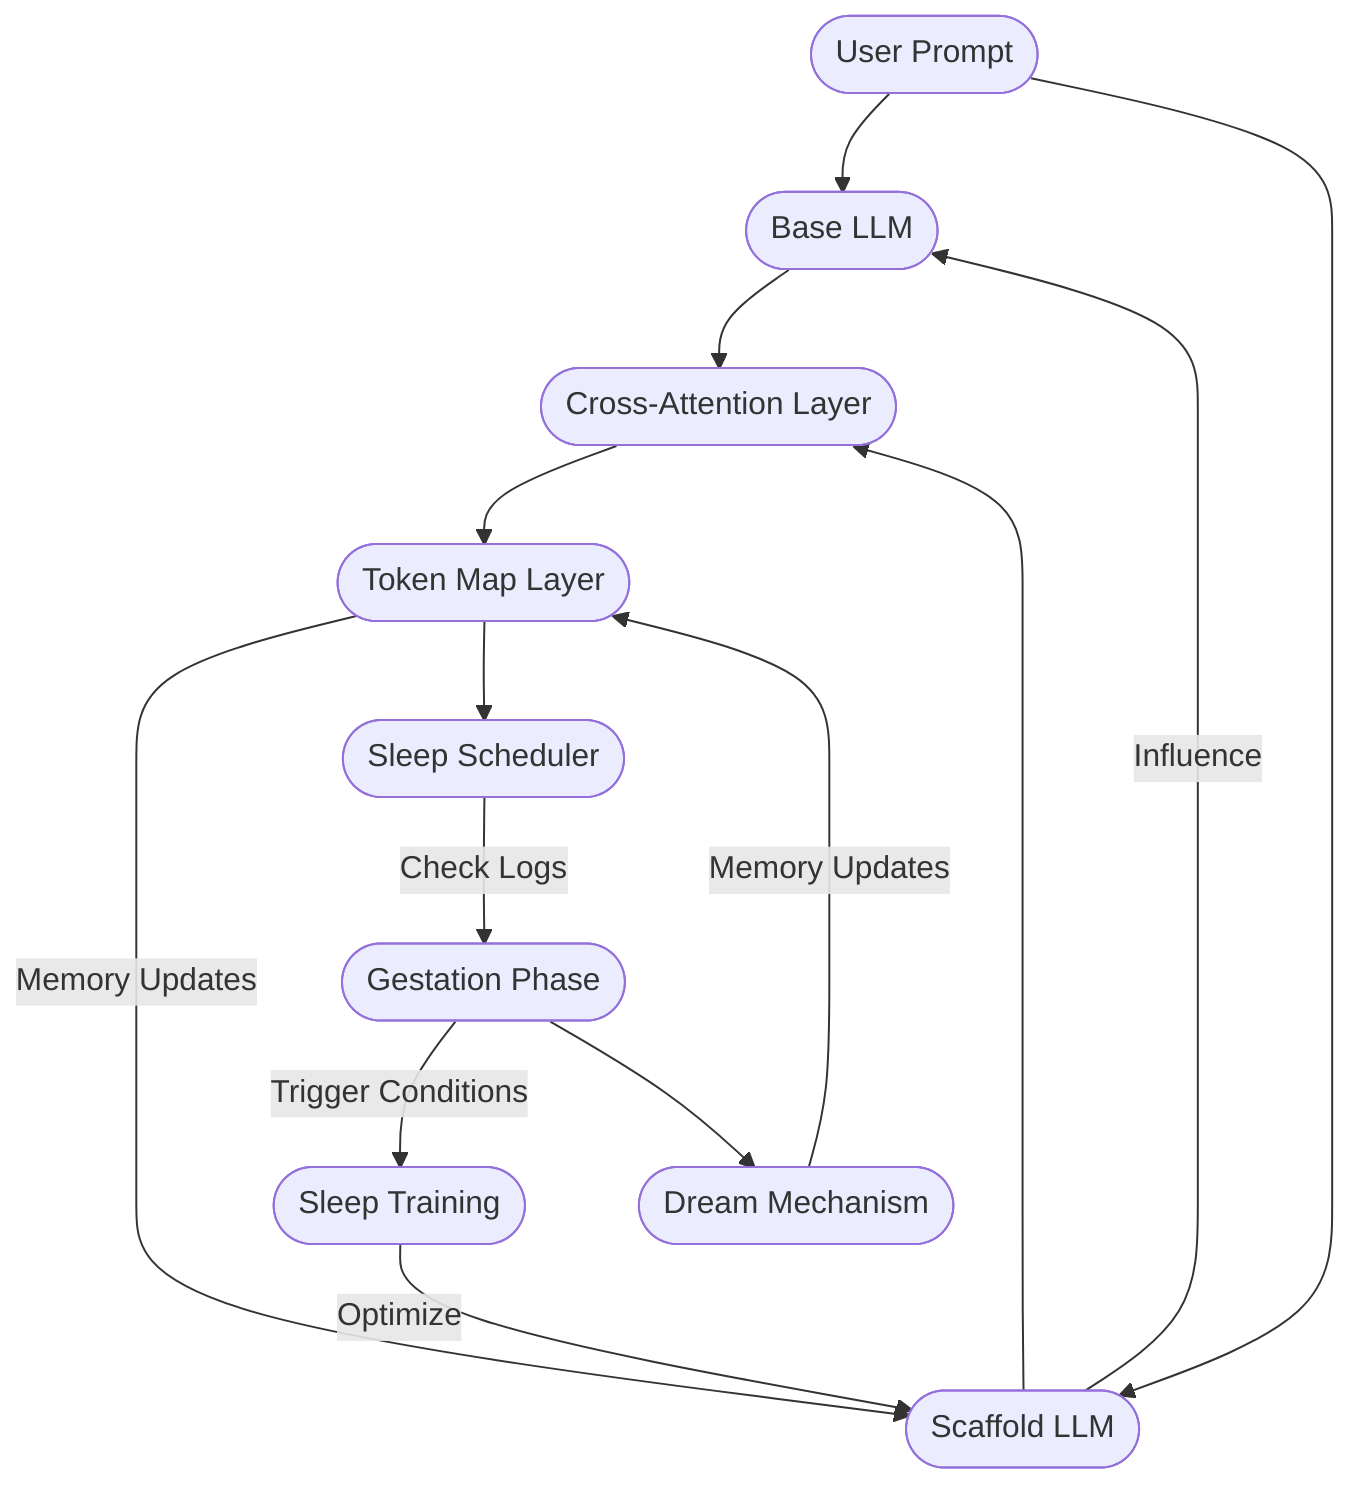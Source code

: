 flowchart TD
    UserPrompt([User Prompt]) --> BaseLLM([Base LLM])
    UserPrompt --> ScaffoldLLM([Scaffold LLM])
    ScaffoldLLM -->|Influence| BaseLLM
    BaseLLM --> CrossAttention([Cross-Attention Layer])
    ScaffoldLLM --> CrossAttention
    CrossAttention --> TokenMap([Token Map Layer])
    TokenMap -->|Memory Updates| ScaffoldLLM
    TokenMap --> SleepScheduler([Sleep Scheduler])
    SleepScheduler -->|Check Logs| Gestation([Gestation Phase])
    Gestation -->|Trigger Conditions| SleepTraining([Sleep Training])
    Gestation --> Dreaming([Dream Mechanism])
    SleepTraining -->|Optimize| ScaffoldLLM
    Dreaming -->|Memory Updates| TokenMap